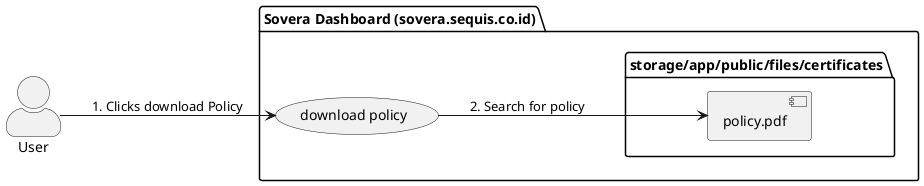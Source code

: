 @startuml partnership-microservice
left to right direction
skinparam actorStyle awesome

actor "User" as user

package "Sovera Dashboard (sovera.sequis.co.id)" as sovera {
    (download policy)
    folder "storage/app/public/files/certificates" {
    ["policy.pdf"]
  }
}

user --> (download policy): "1. Clicks download Policy"
(download policy) --> ["policy.pdf"]: "2. Search for policy"

@enduml